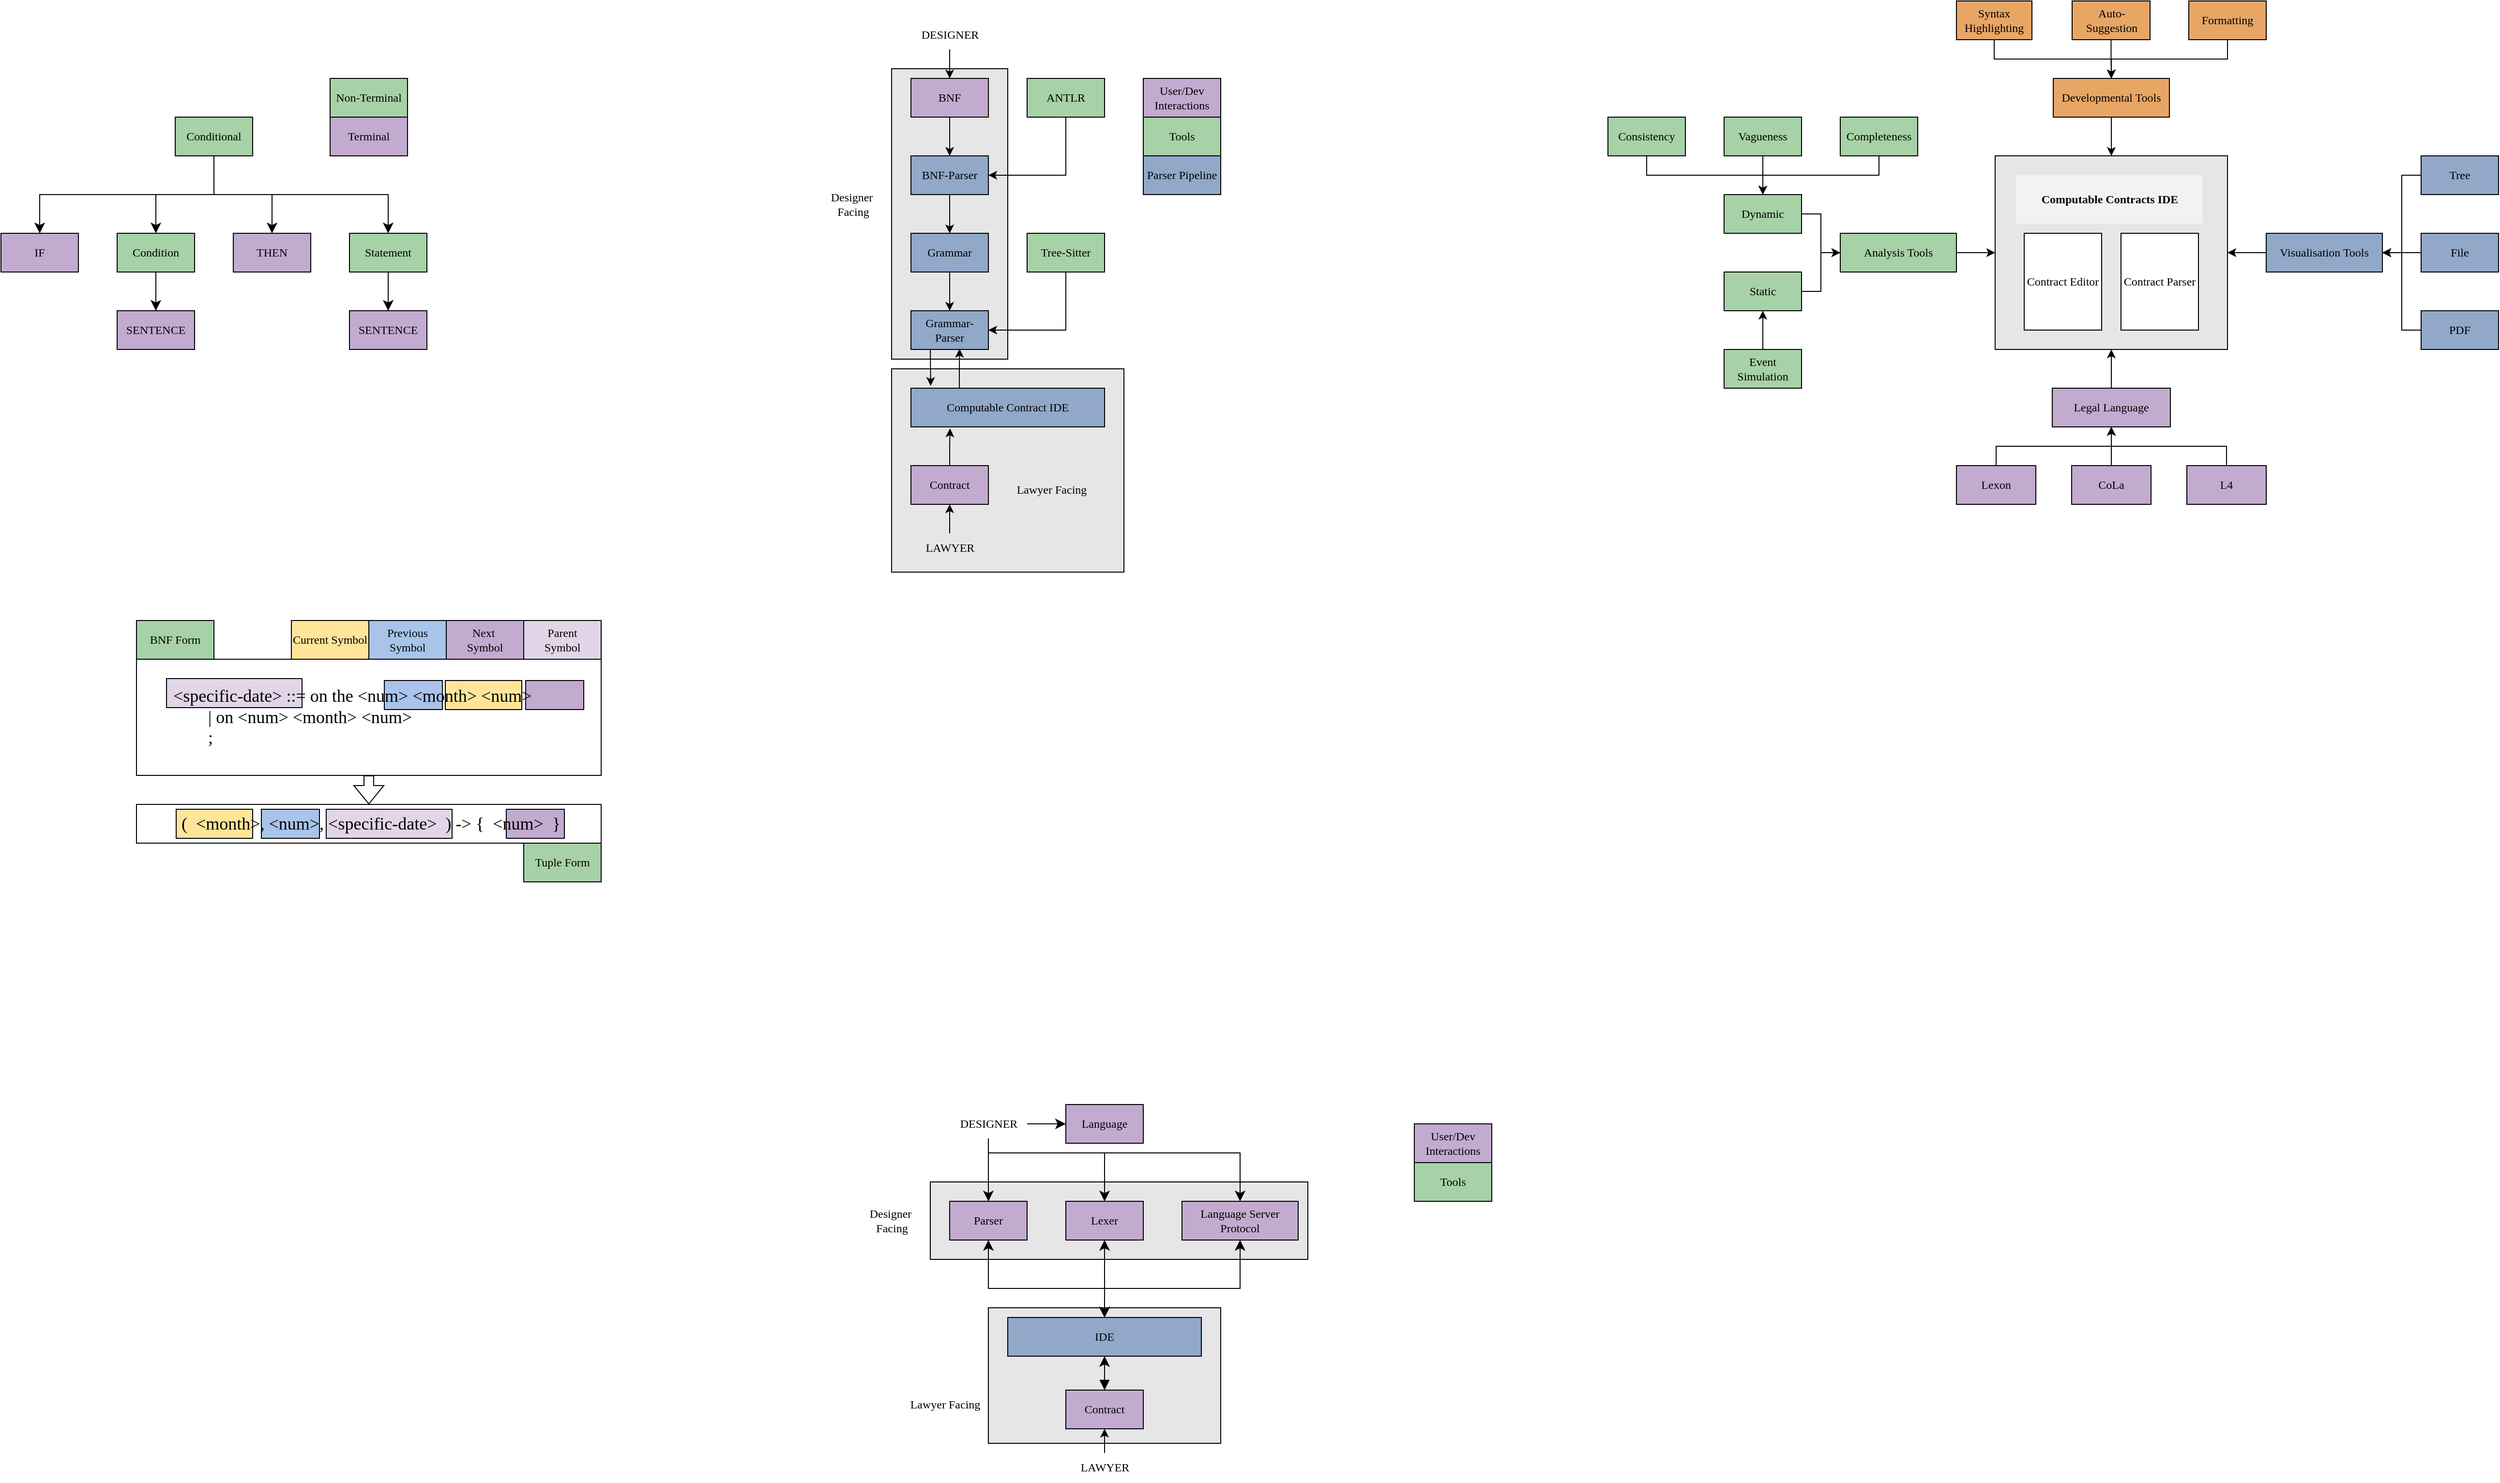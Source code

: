 <mxfile version="26.1.0">
  <diagram name="Page-1" id="Yk5gqsM_una3mSJjagre">
    <mxGraphModel dx="2819" dy="935" grid="1" gridSize="10" guides="1" tooltips="1" connect="1" arrows="1" fold="1" page="1" pageScale="1" pageWidth="850" pageHeight="1100" math="0" shadow="0">
      <root>
        <mxCell id="0" />
        <mxCell id="1" parent="0" />
        <mxCell id="NY-ZdKfG21k544bjwJPL-45" value="" style="rounded=0;whiteSpace=wrap;html=1;fillColor=#C3ABD0;" vertex="1" parent="1">
          <mxGeometry x="-238" y="742" width="60" height="30" as="geometry" />
        </mxCell>
        <mxCell id="NY-ZdKfG21k544bjwJPL-43" value="" style="rounded=0;whiteSpace=wrap;html=1;fillColor=#A9C4EB;" vertex="1" parent="1">
          <mxGeometry x="-384" y="742" width="60" height="30" as="geometry" />
        </mxCell>
        <mxCell id="NY-ZdKfG21k544bjwJPL-42" value="" style="rounded=0;whiteSpace=wrap;html=1;fillColor=#FFE599;" vertex="1" parent="1">
          <mxGeometry x="-321" y="742" width="79" height="30" as="geometry" />
        </mxCell>
        <mxCell id="toREJBgp3T2Z5otdVvuI-4" value="" style="rounded=0;whiteSpace=wrap;html=1;fillColor=#E6E6E6;" parent="1" vertex="1">
          <mxGeometry x="1280" y="200" width="240" height="200" as="geometry" />
        </mxCell>
        <mxCell id="Hwh45yyVBSEUl5WAiRsI-37" value="" style="rounded=0;whiteSpace=wrap;html=1;fillColor=#E6E6E6;" parent="1" vertex="1">
          <mxGeometry x="140" y="420" width="240" height="210" as="geometry" />
        </mxCell>
        <mxCell id="Hwh45yyVBSEUl5WAiRsI-35" value="" style="rounded=0;whiteSpace=wrap;html=1;fillColor=#E6E6E6;" parent="1" vertex="1">
          <mxGeometry x="140" y="110" width="120" height="300" as="geometry" />
        </mxCell>
        <mxCell id="Hwh45yyVBSEUl5WAiRsI-8" style="edgeStyle=orthogonalEdgeStyle;rounded=0;orthogonalLoop=1;jettySize=auto;html=1;entryX=0.5;entryY=0;entryDx=0;entryDy=0;" parent="1" source="Hwh45yyVBSEUl5WAiRsI-1" target="Hwh45yyVBSEUl5WAiRsI-7" edge="1">
          <mxGeometry relative="1" as="geometry" />
        </mxCell>
        <mxCell id="Hwh45yyVBSEUl5WAiRsI-1" value="&lt;font face=&quot;Avenir&quot;&gt;BNF&lt;/font&gt;" style="rounded=0;whiteSpace=wrap;html=1;fillColor=#C3ABD0;" parent="1" vertex="1">
          <mxGeometry x="160" y="120" width="80" height="40" as="geometry" />
        </mxCell>
        <mxCell id="Hwh45yyVBSEUl5WAiRsI-4" style="edgeStyle=orthogonalEdgeStyle;rounded=0;orthogonalLoop=1;jettySize=auto;html=1;entryX=0.5;entryY=0;entryDx=0;entryDy=0;" parent="1" source="Hwh45yyVBSEUl5WAiRsI-3" target="Hwh45yyVBSEUl5WAiRsI-1" edge="1">
          <mxGeometry relative="1" as="geometry" />
        </mxCell>
        <mxCell id="Hwh45yyVBSEUl5WAiRsI-3" value="&lt;font face=&quot;Avenir&quot;&gt;DESIGNER&lt;/font&gt;" style="text;html=1;align=center;verticalAlign=middle;resizable=0;points=[];autosize=1;strokeColor=none;fillColor=none;" parent="1" vertex="1">
          <mxGeometry x="160" y="60" width="80" height="30" as="geometry" />
        </mxCell>
        <mxCell id="Hwh45yyVBSEUl5WAiRsI-6" style="edgeStyle=orthogonalEdgeStyle;rounded=0;orthogonalLoop=1;jettySize=auto;html=1;entryX=1;entryY=0.5;entryDx=0;entryDy=0;exitX=0.5;exitY=1;exitDx=0;exitDy=0;" parent="1" source="Hwh45yyVBSEUl5WAiRsI-5" target="Hwh45yyVBSEUl5WAiRsI-7" edge="1">
          <mxGeometry relative="1" as="geometry">
            <mxPoint x="320" y="200" as="targetPoint" />
          </mxGeometry>
        </mxCell>
        <mxCell id="Hwh45yyVBSEUl5WAiRsI-5" value="&lt;font face=&quot;Avenir&quot;&gt;ANTLR&lt;/font&gt;" style="rounded=0;whiteSpace=wrap;html=1;fillColor=#A7D1A7;" parent="1" vertex="1">
          <mxGeometry x="280" y="120" width="80" height="40" as="geometry" />
        </mxCell>
        <mxCell id="Hwh45yyVBSEUl5WAiRsI-10" style="edgeStyle=orthogonalEdgeStyle;rounded=0;orthogonalLoop=1;jettySize=auto;html=1;" parent="1" source="Hwh45yyVBSEUl5WAiRsI-7" target="Hwh45yyVBSEUl5WAiRsI-9" edge="1">
          <mxGeometry relative="1" as="geometry" />
        </mxCell>
        <mxCell id="Hwh45yyVBSEUl5WAiRsI-7" value="&lt;font face=&quot;Avenir&quot;&gt;BNF-Parser&lt;/font&gt;" style="rounded=0;whiteSpace=wrap;html=1;fillColor=#91A8C9;" parent="1" vertex="1">
          <mxGeometry x="160" y="200" width="80" height="40" as="geometry" />
        </mxCell>
        <mxCell id="Hwh45yyVBSEUl5WAiRsI-11" style="edgeStyle=orthogonalEdgeStyle;rounded=0;orthogonalLoop=1;jettySize=auto;html=1;" parent="1" source="Hwh45yyVBSEUl5WAiRsI-9" target="Hwh45yyVBSEUl5WAiRsI-12" edge="1">
          <mxGeometry relative="1" as="geometry">
            <mxPoint x="200" y="360" as="targetPoint" />
          </mxGeometry>
        </mxCell>
        <mxCell id="Hwh45yyVBSEUl5WAiRsI-9" value="&lt;font face=&quot;Avenir&quot;&gt;Grammar&lt;/font&gt;" style="rounded=0;whiteSpace=wrap;html=1;fillColor=#91A8C9;" parent="1" vertex="1">
          <mxGeometry x="160" y="280" width="80" height="40" as="geometry" />
        </mxCell>
        <mxCell id="Hwh45yyVBSEUl5WAiRsI-12" value="&lt;font face=&quot;Avenir&quot;&gt;Grammar-Parser&lt;/font&gt;" style="rounded=0;whiteSpace=wrap;html=1;fillColor=#91A8C9;" parent="1" vertex="1">
          <mxGeometry x="160" y="360" width="80" height="40" as="geometry" />
        </mxCell>
        <mxCell id="Hwh45yyVBSEUl5WAiRsI-15" style="edgeStyle=orthogonalEdgeStyle;rounded=0;orthogonalLoop=1;jettySize=auto;html=1;entryX=1;entryY=0.5;entryDx=0;entryDy=0;exitX=0.5;exitY=1;exitDx=0;exitDy=0;" parent="1" source="Hwh45yyVBSEUl5WAiRsI-14" target="Hwh45yyVBSEUl5WAiRsI-12" edge="1">
          <mxGeometry relative="1" as="geometry" />
        </mxCell>
        <mxCell id="Hwh45yyVBSEUl5WAiRsI-14" value="&lt;font face=&quot;Avenir&quot;&gt;Tree-Sitter&lt;/font&gt;" style="rounded=0;whiteSpace=wrap;html=1;fillColor=#A7D1A7;" parent="1" vertex="1">
          <mxGeometry x="280" y="280" width="80" height="40" as="geometry" />
        </mxCell>
        <mxCell id="Hwh45yyVBSEUl5WAiRsI-18" value="&lt;font face=&quot;Avenir&quot;&gt;Computable Contract IDE&lt;/font&gt;" style="rounded=0;whiteSpace=wrap;html=1;fillColor=#91A8C9;" parent="1" vertex="1">
          <mxGeometry x="160" y="440" width="200" height="40" as="geometry" />
        </mxCell>
        <mxCell id="Hwh45yyVBSEUl5WAiRsI-23" style="edgeStyle=orthogonalEdgeStyle;rounded=0;orthogonalLoop=1;jettySize=auto;html=1;exitX=0.25;exitY=1;exitDx=0;exitDy=0;entryX=0.102;entryY=-0.06;entryDx=0;entryDy=0;entryPerimeter=0;" parent="1" source="Hwh45yyVBSEUl5WAiRsI-12" target="Hwh45yyVBSEUl5WAiRsI-18" edge="1">
          <mxGeometry relative="1" as="geometry" />
        </mxCell>
        <mxCell id="Hwh45yyVBSEUl5WAiRsI-26" style="edgeStyle=orthogonalEdgeStyle;rounded=0;orthogonalLoop=1;jettySize=auto;html=1;exitX=0.25;exitY=0;exitDx=0;exitDy=0;entryX=0.628;entryY=0.982;entryDx=0;entryDy=0;entryPerimeter=0;" parent="1" source="Hwh45yyVBSEUl5WAiRsI-18" target="Hwh45yyVBSEUl5WAiRsI-12" edge="1">
          <mxGeometry relative="1" as="geometry" />
        </mxCell>
        <mxCell id="Hwh45yyVBSEUl5WAiRsI-28" value="&lt;font face=&quot;Avenir&quot;&gt;Contract&lt;/font&gt;" style="rounded=0;whiteSpace=wrap;html=1;fillColor=#C3ABD0;" parent="1" vertex="1">
          <mxGeometry x="160" y="520" width="80" height="40" as="geometry" />
        </mxCell>
        <mxCell id="Hwh45yyVBSEUl5WAiRsI-31" style="edgeStyle=orthogonalEdgeStyle;rounded=0;orthogonalLoop=1;jettySize=auto;html=1;entryX=0.202;entryY=1.041;entryDx=0;entryDy=0;entryPerimeter=0;" parent="1" source="Hwh45yyVBSEUl5WAiRsI-28" target="Hwh45yyVBSEUl5WAiRsI-18" edge="1">
          <mxGeometry relative="1" as="geometry" />
        </mxCell>
        <mxCell id="Hwh45yyVBSEUl5WAiRsI-33" style="edgeStyle=orthogonalEdgeStyle;rounded=0;orthogonalLoop=1;jettySize=auto;html=1;entryX=0.5;entryY=1;entryDx=0;entryDy=0;" parent="1" source="Hwh45yyVBSEUl5WAiRsI-32" target="Hwh45yyVBSEUl5WAiRsI-28" edge="1">
          <mxGeometry relative="1" as="geometry" />
        </mxCell>
        <mxCell id="Hwh45yyVBSEUl5WAiRsI-32" value="&lt;font face=&quot;Avenir&quot;&gt;LAWYER&lt;/font&gt;" style="text;html=1;align=center;verticalAlign=middle;resizable=0;points=[];autosize=1;strokeColor=none;fillColor=none;" parent="1" vertex="1">
          <mxGeometry x="165" y="590" width="70" height="30" as="geometry" />
        </mxCell>
        <mxCell id="Hwh45yyVBSEUl5WAiRsI-38" value="&lt;font face=&quot;Avenir&quot;&gt;Designer&amp;nbsp;&lt;/font&gt;&lt;div&gt;&lt;font face=&quot;Avenir&quot;&gt;Facing&lt;/font&gt;&lt;/div&gt;" style="text;html=1;align=center;verticalAlign=middle;resizable=0;points=[];autosize=1;strokeColor=none;fillColor=none;" parent="1" vertex="1">
          <mxGeometry x="60" y="230" width="80" height="40" as="geometry" />
        </mxCell>
        <mxCell id="Hwh45yyVBSEUl5WAiRsI-39" value="&lt;font face=&quot;Avenir&quot;&gt;Lawyer Facing&lt;/font&gt;" style="text;html=1;align=center;verticalAlign=middle;resizable=0;points=[];autosize=1;strokeColor=none;fillColor=none;" parent="1" vertex="1">
          <mxGeometry x="255" y="530" width="100" height="30" as="geometry" />
        </mxCell>
        <mxCell id="Hwh45yyVBSEUl5WAiRsI-41" value="&lt;font face=&quot;Avenir&quot;&gt;User/Dev Interactions&lt;/font&gt;" style="rounded=0;whiteSpace=wrap;html=1;fillColor=#C3ABD0;" parent="1" vertex="1">
          <mxGeometry x="400" y="120" width="80" height="40" as="geometry" />
        </mxCell>
        <mxCell id="Hwh45yyVBSEUl5WAiRsI-42" value="&lt;font face=&quot;Avenir&quot;&gt;Tools&lt;/font&gt;" style="rounded=0;whiteSpace=wrap;html=1;fillColor=#A7D1A7;" parent="1" vertex="1">
          <mxGeometry x="400" y="160" width="80" height="40" as="geometry" />
        </mxCell>
        <mxCell id="Hwh45yyVBSEUl5WAiRsI-43" value="&lt;font face=&quot;Avenir&quot;&gt;Parser Pipeline&lt;/font&gt;" style="rounded=0;whiteSpace=wrap;html=1;fillColor=#91A8C9;" parent="1" vertex="1">
          <mxGeometry x="400" y="200" width="80" height="40" as="geometry" />
        </mxCell>
        <mxCell id="toREJBgp3T2Z5otdVvuI-7" style="edgeStyle=orthogonalEdgeStyle;rounded=0;orthogonalLoop=1;jettySize=auto;html=1;entryX=0.5;entryY=1;entryDx=0;entryDy=0;" parent="1" source="toREJBgp3T2Z5otdVvuI-1" target="toREJBgp3T2Z5otdVvuI-4" edge="1">
          <mxGeometry relative="1" as="geometry" />
        </mxCell>
        <mxCell id="toREJBgp3T2Z5otdVvuI-1" value="&lt;font face=&quot;Avenir&quot;&gt;Legal Language&lt;/font&gt;" style="rounded=0;whiteSpace=wrap;html=1;fillColor=#C3ABD0;" parent="1" vertex="1">
          <mxGeometry x="1339" y="440" width="122" height="40" as="geometry" />
        </mxCell>
        <mxCell id="toREJBgp3T2Z5otdVvuI-5" style="edgeStyle=orthogonalEdgeStyle;rounded=0;orthogonalLoop=1;jettySize=auto;html=1;entryX=0;entryY=0.5;entryDx=0;entryDy=0;" parent="1" source="toREJBgp3T2Z5otdVvuI-2" target="toREJBgp3T2Z5otdVvuI-4" edge="1">
          <mxGeometry relative="1" as="geometry" />
        </mxCell>
        <mxCell id="toREJBgp3T2Z5otdVvuI-2" value="&lt;font face=&quot;Avenir&quot;&gt;Analysis Tools&lt;/font&gt;" style="rounded=0;whiteSpace=wrap;html=1;fillColor=#A7D1A7;" parent="1" vertex="1">
          <mxGeometry x="1120" y="280" width="120" height="40" as="geometry" />
        </mxCell>
        <mxCell id="toREJBgp3T2Z5otdVvuI-6" style="edgeStyle=orthogonalEdgeStyle;rounded=0;orthogonalLoop=1;jettySize=auto;html=1;entryX=1;entryY=0.5;entryDx=0;entryDy=0;" parent="1" source="toREJBgp3T2Z5otdVvuI-3" target="toREJBgp3T2Z5otdVvuI-4" edge="1">
          <mxGeometry relative="1" as="geometry" />
        </mxCell>
        <mxCell id="toREJBgp3T2Z5otdVvuI-3" value="&lt;font face=&quot;Avenir&quot;&gt;Visualisation Tools&lt;/font&gt;" style="rounded=0;whiteSpace=wrap;html=1;fillColor=#91A8C9;" parent="1" vertex="1">
          <mxGeometry x="1560" y="280" width="120" height="40" as="geometry" />
        </mxCell>
        <mxCell id="toREJBgp3T2Z5otdVvuI-8" value="&lt;font face=&quot;Avenir&quot;&gt;Computable Contracts IDE&lt;/font&gt;" style="text;html=1;align=center;verticalAlign=middle;whiteSpace=wrap;rounded=0;fontStyle=1;fillColor=#F2F2F2;" parent="1" vertex="1">
          <mxGeometry x="1301.63" y="220" width="192.75" height="50" as="geometry" />
        </mxCell>
        <mxCell id="toREJBgp3T2Z5otdVvuI-9" value="&lt;font face=&quot;Avenir&quot;&gt;Contract Editor&lt;/font&gt;" style="rounded=0;whiteSpace=wrap;html=1;fontStyle=0" parent="1" vertex="1">
          <mxGeometry x="1310" y="280" width="80" height="100" as="geometry" />
        </mxCell>
        <mxCell id="toREJBgp3T2Z5otdVvuI-10" value="&lt;font face=&quot;Avenir&quot;&gt;Contract Parser&lt;/font&gt;" style="rounded=0;whiteSpace=wrap;html=1;fontStyle=0" parent="1" vertex="1">
          <mxGeometry x="1410" y="280" width="80" height="100" as="geometry" />
        </mxCell>
        <mxCell id="ZlwTb9oOvierl9NkocId-6" style="edgeStyle=orthogonalEdgeStyle;rounded=0;orthogonalLoop=1;jettySize=auto;html=1;entryX=1;entryY=0.5;entryDx=0;entryDy=0;" parent="1" source="ZlwTb9oOvierl9NkocId-1" target="toREJBgp3T2Z5otdVvuI-3" edge="1">
          <mxGeometry relative="1" as="geometry" />
        </mxCell>
        <mxCell id="ZlwTb9oOvierl9NkocId-1" value="&lt;font face=&quot;Avenir&quot;&gt;Tree&lt;/font&gt;" style="rounded=0;whiteSpace=wrap;html=1;fillColor=#91A8C9;" parent="1" vertex="1">
          <mxGeometry x="1720" y="200" width="80" height="40" as="geometry" />
        </mxCell>
        <mxCell id="ZlwTb9oOvierl9NkocId-5" style="edgeStyle=orthogonalEdgeStyle;rounded=0;orthogonalLoop=1;jettySize=auto;html=1;exitX=0;exitY=0.5;exitDx=0;exitDy=0;" parent="1" source="ZlwTb9oOvierl9NkocId-2" edge="1">
          <mxGeometry relative="1" as="geometry">
            <mxPoint x="1680" y="300.167" as="targetPoint" />
          </mxGeometry>
        </mxCell>
        <mxCell id="ZlwTb9oOvierl9NkocId-2" value="&lt;font face=&quot;Avenir&quot;&gt;File&lt;/font&gt;" style="rounded=0;whiteSpace=wrap;html=1;fillColor=#91A8C9;" parent="1" vertex="1">
          <mxGeometry x="1720" y="280" width="80" height="40" as="geometry" />
        </mxCell>
        <mxCell id="ZlwTb9oOvierl9NkocId-4" style="edgeStyle=orthogonalEdgeStyle;rounded=0;orthogonalLoop=1;jettySize=auto;html=1;exitX=0;exitY=0.5;exitDx=0;exitDy=0;entryX=1;entryY=0.5;entryDx=0;entryDy=0;" parent="1" source="ZlwTb9oOvierl9NkocId-3" target="toREJBgp3T2Z5otdVvuI-3" edge="1">
          <mxGeometry relative="1" as="geometry" />
        </mxCell>
        <mxCell id="ZlwTb9oOvierl9NkocId-3" value="&lt;font face=&quot;Avenir&quot;&gt;PDF&lt;/font&gt;" style="rounded=0;whiteSpace=wrap;html=1;fillColor=#91A8C9;" parent="1" vertex="1">
          <mxGeometry x="1720" y="360" width="80" height="40" as="geometry" />
        </mxCell>
        <mxCell id="ZlwTb9oOvierl9NkocId-8" style="edgeStyle=orthogonalEdgeStyle;rounded=0;orthogonalLoop=1;jettySize=auto;html=1;entryX=0;entryY=0.5;entryDx=0;entryDy=0;" parent="1" source="ZlwTb9oOvierl9NkocId-7" target="toREJBgp3T2Z5otdVvuI-2" edge="1">
          <mxGeometry relative="1" as="geometry" />
        </mxCell>
        <mxCell id="ZlwTb9oOvierl9NkocId-7" value="&lt;font face=&quot;Avenir&quot;&gt;Dynamic&lt;/font&gt;" style="rounded=0;whiteSpace=wrap;html=1;fillColor=#A7D1A7;" parent="1" vertex="1">
          <mxGeometry x="1000" y="240" width="80" height="40" as="geometry" />
        </mxCell>
        <mxCell id="ZlwTb9oOvierl9NkocId-11" style="edgeStyle=orthogonalEdgeStyle;rounded=0;orthogonalLoop=1;jettySize=auto;html=1;entryX=0;entryY=0.5;entryDx=0;entryDy=0;" parent="1" source="ZlwTb9oOvierl9NkocId-9" target="toREJBgp3T2Z5otdVvuI-2" edge="1">
          <mxGeometry relative="1" as="geometry" />
        </mxCell>
        <mxCell id="ZlwTb9oOvierl9NkocId-9" value="&lt;font face=&quot;Avenir&quot;&gt;Static&lt;/font&gt;" style="rounded=0;whiteSpace=wrap;html=1;fillColor=#A7D1A7;" parent="1" vertex="1">
          <mxGeometry x="1000" y="320" width="80" height="40" as="geometry" />
        </mxCell>
        <mxCell id="ZlwTb9oOvierl9NkocId-15" style="edgeStyle=orthogonalEdgeStyle;rounded=0;orthogonalLoop=1;jettySize=auto;html=1;entryX=0.5;entryY=0;entryDx=0;entryDy=0;exitX=0.5;exitY=1;exitDx=0;exitDy=0;" parent="1" source="ZlwTb9oOvierl9NkocId-12" target="ZlwTb9oOvierl9NkocId-7" edge="1">
          <mxGeometry relative="1" as="geometry" />
        </mxCell>
        <mxCell id="ZlwTb9oOvierl9NkocId-12" value="&lt;font face=&quot;Avenir&quot;&gt;Consistency&lt;/font&gt;" style="rounded=0;whiteSpace=wrap;html=1;fillColor=#A7D1A7;" parent="1" vertex="1">
          <mxGeometry x="880" y="160" width="80" height="40" as="geometry" />
        </mxCell>
        <mxCell id="ZlwTb9oOvierl9NkocId-16" style="edgeStyle=orthogonalEdgeStyle;rounded=0;orthogonalLoop=1;jettySize=auto;html=1;" parent="1" source="ZlwTb9oOvierl9NkocId-13" edge="1">
          <mxGeometry relative="1" as="geometry">
            <mxPoint x="1040" y="240" as="targetPoint" />
          </mxGeometry>
        </mxCell>
        <mxCell id="ZlwTb9oOvierl9NkocId-13" value="&lt;font face=&quot;Avenir&quot;&gt;Vagueness&lt;/font&gt;" style="rounded=0;whiteSpace=wrap;html=1;fillColor=#A7D1A7;" parent="1" vertex="1">
          <mxGeometry x="1000" y="160" width="80" height="40" as="geometry" />
        </mxCell>
        <mxCell id="ZlwTb9oOvierl9NkocId-17" style="edgeStyle=orthogonalEdgeStyle;rounded=0;orthogonalLoop=1;jettySize=auto;html=1;entryX=0.5;entryY=0;entryDx=0;entryDy=0;exitX=0.5;exitY=1;exitDx=0;exitDy=0;" parent="1" source="ZlwTb9oOvierl9NkocId-14" target="ZlwTb9oOvierl9NkocId-7" edge="1">
          <mxGeometry relative="1" as="geometry" />
        </mxCell>
        <mxCell id="ZlwTb9oOvierl9NkocId-14" value="&lt;font face=&quot;Avenir&quot;&gt;Completeness&lt;/font&gt;" style="rounded=0;whiteSpace=wrap;html=1;fillColor=#A7D1A7;" parent="1" vertex="1">
          <mxGeometry x="1120" y="160" width="80" height="40" as="geometry" />
        </mxCell>
        <mxCell id="ZlwTb9oOvierl9NkocId-19" style="edgeStyle=orthogonalEdgeStyle;rounded=0;orthogonalLoop=1;jettySize=auto;html=1;entryX=0.5;entryY=1;entryDx=0;entryDy=0;" parent="1" source="ZlwTb9oOvierl9NkocId-18" target="ZlwTb9oOvierl9NkocId-9" edge="1">
          <mxGeometry relative="1" as="geometry" />
        </mxCell>
        <mxCell id="ZlwTb9oOvierl9NkocId-18" value="&lt;font face=&quot;Avenir&quot;&gt;Event Simulation&lt;/font&gt;" style="rounded=0;whiteSpace=wrap;html=1;fillColor=#A7D1A7;" parent="1" vertex="1">
          <mxGeometry x="1000" y="400" width="80" height="40" as="geometry" />
        </mxCell>
        <mxCell id="ZlwTb9oOvierl9NkocId-30" style="edgeStyle=orthogonalEdgeStyle;rounded=0;orthogonalLoop=1;jettySize=auto;html=1;exitX=0.5;exitY=0;exitDx=0;exitDy=0;entryX=0.5;entryY=1;entryDx=0;entryDy=0;" parent="1" source="ZlwTb9oOvierl9NkocId-20" target="toREJBgp3T2Z5otdVvuI-1" edge="1">
          <mxGeometry relative="1" as="geometry" />
        </mxCell>
        <mxCell id="ZlwTb9oOvierl9NkocId-20" value="&lt;font face=&quot;Avenir&quot;&gt;Lexon&lt;/font&gt;" style="rounded=0;whiteSpace=wrap;html=1;fillColor=#C3ABD0;" parent="1" vertex="1">
          <mxGeometry x="1240" y="520" width="82" height="40" as="geometry" />
        </mxCell>
        <mxCell id="ZlwTb9oOvierl9NkocId-28" style="edgeStyle=orthogonalEdgeStyle;rounded=0;orthogonalLoop=1;jettySize=auto;html=1;" parent="1" source="ZlwTb9oOvierl9NkocId-21" edge="1">
          <mxGeometry relative="1" as="geometry">
            <mxPoint x="1400.0" y="480" as="targetPoint" />
          </mxGeometry>
        </mxCell>
        <mxCell id="ZlwTb9oOvierl9NkocId-21" value="&lt;font face=&quot;Avenir&quot;&gt;CoLa&lt;/font&gt;" style="rounded=0;whiteSpace=wrap;html=1;fillColor=#C3ABD0;" parent="1" vertex="1">
          <mxGeometry x="1359" y="520" width="82" height="40" as="geometry" />
        </mxCell>
        <mxCell id="ZlwTb9oOvierl9NkocId-27" style="edgeStyle=orthogonalEdgeStyle;rounded=0;orthogonalLoop=1;jettySize=auto;html=1;entryX=0.5;entryY=1;entryDx=0;entryDy=0;exitX=0.5;exitY=0;exitDx=0;exitDy=0;" parent="1" source="ZlwTb9oOvierl9NkocId-22" target="toREJBgp3T2Z5otdVvuI-1" edge="1">
          <mxGeometry relative="1" as="geometry" />
        </mxCell>
        <mxCell id="ZlwTb9oOvierl9NkocId-22" value="&lt;font face=&quot;Avenir&quot;&gt;L4&lt;/font&gt;" style="rounded=0;whiteSpace=wrap;html=1;fillColor=#C3ABD0;" parent="1" vertex="1">
          <mxGeometry x="1478" y="520" width="82" height="40" as="geometry" />
        </mxCell>
        <mxCell id="ZlwTb9oOvierl9NkocId-32" style="edgeStyle=orthogonalEdgeStyle;rounded=0;orthogonalLoop=1;jettySize=auto;html=1;entryX=0.5;entryY=0;entryDx=0;entryDy=0;" parent="1" source="ZlwTb9oOvierl9NkocId-31" target="toREJBgp3T2Z5otdVvuI-4" edge="1">
          <mxGeometry relative="1" as="geometry" />
        </mxCell>
        <mxCell id="ZlwTb9oOvierl9NkocId-31" value="&lt;font face=&quot;Avenir&quot;&gt;Developmental Tools&lt;/font&gt;" style="rounded=0;whiteSpace=wrap;html=1;fillColor=#E8A665;" parent="1" vertex="1">
          <mxGeometry x="1340" y="120" width="120" height="40" as="geometry" />
        </mxCell>
        <mxCell id="ZlwTb9oOvierl9NkocId-38" style="edgeStyle=orthogonalEdgeStyle;rounded=0;orthogonalLoop=1;jettySize=auto;html=1;entryX=0.5;entryY=0;entryDx=0;entryDy=0;exitX=0.5;exitY=1;exitDx=0;exitDy=0;" parent="1" source="ZlwTb9oOvierl9NkocId-33" target="ZlwTb9oOvierl9NkocId-31" edge="1">
          <mxGeometry relative="1" as="geometry" />
        </mxCell>
        <mxCell id="ZlwTb9oOvierl9NkocId-33" value="&lt;font face=&quot;Avenir&quot;&gt;Syntax Highlighting&lt;/font&gt;" style="rounded=0;whiteSpace=wrap;html=1;fillColor=#E8A665;" parent="1" vertex="1">
          <mxGeometry x="1240" y="40" width="78" height="40" as="geometry" />
        </mxCell>
        <mxCell id="ZlwTb9oOvierl9NkocId-37" style="edgeStyle=orthogonalEdgeStyle;rounded=0;orthogonalLoop=1;jettySize=auto;html=1;entryX=0.5;entryY=0;entryDx=0;entryDy=0;" parent="1" source="ZlwTb9oOvierl9NkocId-34" target="ZlwTb9oOvierl9NkocId-31" edge="1">
          <mxGeometry relative="1" as="geometry" />
        </mxCell>
        <mxCell id="ZlwTb9oOvierl9NkocId-34" value="&lt;font face=&quot;Avenir&quot;&gt;Auto-Suggestion&lt;/font&gt;" style="rounded=0;whiteSpace=wrap;html=1;fillColor=#E8A665;" parent="1" vertex="1">
          <mxGeometry x="1359.5" y="40" width="80.5" height="40" as="geometry" />
        </mxCell>
        <mxCell id="ZlwTb9oOvierl9NkocId-39" style="edgeStyle=orthogonalEdgeStyle;rounded=0;orthogonalLoop=1;jettySize=auto;html=1;entryX=0.5;entryY=0;entryDx=0;entryDy=0;exitX=0.5;exitY=1;exitDx=0;exitDy=0;" parent="1" source="ZlwTb9oOvierl9NkocId-35" target="ZlwTb9oOvierl9NkocId-31" edge="1">
          <mxGeometry relative="1" as="geometry" />
        </mxCell>
        <mxCell id="ZlwTb9oOvierl9NkocId-35" value="&lt;font face=&quot;Avenir&quot;&gt;Formatting&lt;/font&gt;" style="rounded=0;whiteSpace=wrap;html=1;fillColor=#E8A665;" parent="1" vertex="1">
          <mxGeometry x="1480" y="40" width="80" height="40" as="geometry" />
        </mxCell>
        <mxCell id="mIFlO-JkNO0YrqFu7DN3-11" style="edgeStyle=orthogonalEdgeStyle;rounded=0;orthogonalLoop=1;jettySize=auto;html=1;exitX=0.5;exitY=1;exitDx=0;exitDy=0;fontSize=12;startSize=8;endSize=8;entryX=0.5;entryY=0;entryDx=0;entryDy=0;" parent="1" source="mIFlO-JkNO0YrqFu7DN3-1" target="mIFlO-JkNO0YrqFu7DN3-8" edge="1">
          <mxGeometry relative="1" as="geometry">
            <mxPoint x="-559.727" y="240" as="targetPoint" />
          </mxGeometry>
        </mxCell>
        <mxCell id="mIFlO-JkNO0YrqFu7DN3-13" style="edgeStyle=orthogonalEdgeStyle;rounded=0;orthogonalLoop=1;jettySize=auto;html=1;entryX=0.5;entryY=0;entryDx=0;entryDy=0;fontSize=12;startSize=8;endSize=8;" parent="1" source="mIFlO-JkNO0YrqFu7DN3-1" target="mIFlO-JkNO0YrqFu7DN3-2" edge="1">
          <mxGeometry relative="1" as="geometry">
            <Array as="points">
              <mxPoint x="-560" y="240" />
              <mxPoint x="-740" y="240" />
            </Array>
          </mxGeometry>
        </mxCell>
        <mxCell id="mIFlO-JkNO0YrqFu7DN3-1" value="&lt;font face=&quot;Avenir&quot;&gt;Conditional&lt;/font&gt;" style="rounded=0;whiteSpace=wrap;html=1;fillColor=#A7D1A7;" parent="1" vertex="1">
          <mxGeometry x="-600" y="160" width="80" height="40" as="geometry" />
        </mxCell>
        <mxCell id="mIFlO-JkNO0YrqFu7DN3-2" value="&lt;font face=&quot;Avenir&quot;&gt;IF&lt;/font&gt;" style="rounded=0;whiteSpace=wrap;html=1;fillColor=light-dark(#c3abd0, #294e29);" parent="1" vertex="1">
          <mxGeometry x="-780" y="280" width="80" height="40" as="geometry" />
        </mxCell>
        <mxCell id="mIFlO-JkNO0YrqFu7DN3-18" style="edgeStyle=none;curved=1;rounded=0;orthogonalLoop=1;jettySize=auto;html=1;exitX=0.5;exitY=1;exitDx=0;exitDy=0;entryX=0.5;entryY=0;entryDx=0;entryDy=0;fontSize=12;startSize=8;endSize=8;" parent="1" source="mIFlO-JkNO0YrqFu7DN3-3" target="mIFlO-JkNO0YrqFu7DN3-16" edge="1">
          <mxGeometry relative="1" as="geometry" />
        </mxCell>
        <mxCell id="mIFlO-JkNO0YrqFu7DN3-3" value="&lt;font face=&quot;Avenir&quot;&gt;Condition&lt;/font&gt;" style="rounded=0;whiteSpace=wrap;html=1;fillColor=#A7D1A7;" parent="1" vertex="1">
          <mxGeometry x="-660" y="280" width="80" height="40" as="geometry" />
        </mxCell>
        <mxCell id="mIFlO-JkNO0YrqFu7DN3-19" style="edgeStyle=none;curved=1;rounded=0;orthogonalLoop=1;jettySize=auto;html=1;entryX=0.5;entryY=0;entryDx=0;entryDy=0;fontSize=12;startSize=8;endSize=8;" parent="1" source="mIFlO-JkNO0YrqFu7DN3-4" target="mIFlO-JkNO0YrqFu7DN3-17" edge="1">
          <mxGeometry relative="1" as="geometry" />
        </mxCell>
        <mxCell id="mIFlO-JkNO0YrqFu7DN3-4" value="&lt;font face=&quot;Avenir&quot;&gt;Statement&lt;/font&gt;" style="rounded=0;whiteSpace=wrap;html=1;fillColor=#A7D1A7;" parent="1" vertex="1">
          <mxGeometry x="-420" y="280" width="80" height="40" as="geometry" />
        </mxCell>
        <mxCell id="mIFlO-JkNO0YrqFu7DN3-5" value="&lt;font face=&quot;Avenir&quot;&gt;Non-Terminal&lt;/font&gt;" style="rounded=0;whiteSpace=wrap;html=1;fillColor=#A7D1A7;" parent="1" vertex="1">
          <mxGeometry x="-440" y="120" width="80" height="40" as="geometry" />
        </mxCell>
        <mxCell id="mIFlO-JkNO0YrqFu7DN3-7" value="&lt;font face=&quot;Avenir&quot;&gt;Terminal&lt;/font&gt;" style="rounded=0;whiteSpace=wrap;html=1;fillColor=#C3ABD0;" parent="1" vertex="1">
          <mxGeometry x="-440" y="160" width="80" height="40" as="geometry" />
        </mxCell>
        <mxCell id="mIFlO-JkNO0YrqFu7DN3-8" value="&lt;font face=&quot;Avenir&quot;&gt;THEN&lt;/font&gt;" style="rounded=0;whiteSpace=wrap;html=1;fillColor=light-dark(#c3abd0, #294e29);" parent="1" vertex="1">
          <mxGeometry x="-540" y="280" width="80" height="40" as="geometry" />
        </mxCell>
        <mxCell id="mIFlO-JkNO0YrqFu7DN3-14" style="edgeStyle=orthogonalEdgeStyle;rounded=0;orthogonalLoop=1;jettySize=auto;html=1;entryX=0.5;entryY=0;entryDx=0;entryDy=0;fontSize=12;startSize=8;endSize=8;exitX=0.5;exitY=1;exitDx=0;exitDy=0;" parent="1" source="mIFlO-JkNO0YrqFu7DN3-1" target="mIFlO-JkNO0YrqFu7DN3-3" edge="1">
          <mxGeometry relative="1" as="geometry">
            <mxPoint x="-550" y="210" as="sourcePoint" />
            <mxPoint x="-730" y="290" as="targetPoint" />
            <Array as="points">
              <mxPoint x="-560" y="240" />
              <mxPoint x="-620" y="240" />
            </Array>
          </mxGeometry>
        </mxCell>
        <mxCell id="mIFlO-JkNO0YrqFu7DN3-15" style="edgeStyle=orthogonalEdgeStyle;rounded=0;orthogonalLoop=1;jettySize=auto;html=1;entryX=0.5;entryY=0;entryDx=0;entryDy=0;fontSize=12;startSize=8;endSize=8;exitX=0.5;exitY=1;exitDx=0;exitDy=0;" parent="1" source="mIFlO-JkNO0YrqFu7DN3-1" target="mIFlO-JkNO0YrqFu7DN3-4" edge="1">
          <mxGeometry relative="1" as="geometry">
            <mxPoint x="-550" y="210" as="sourcePoint" />
            <mxPoint x="-610" y="290" as="targetPoint" />
            <Array as="points">
              <mxPoint x="-560" y="240" />
              <mxPoint x="-380" y="240" />
            </Array>
          </mxGeometry>
        </mxCell>
        <mxCell id="mIFlO-JkNO0YrqFu7DN3-16" value="&lt;font face=&quot;Avenir&quot;&gt;SENTENCE&lt;/font&gt;" style="rounded=0;whiteSpace=wrap;html=1;fillColor=light-dark(#c3abd0, #294e29);" parent="1" vertex="1">
          <mxGeometry x="-660" y="360" width="80" height="40" as="geometry" />
        </mxCell>
        <mxCell id="mIFlO-JkNO0YrqFu7DN3-17" value="&lt;font face=&quot;Avenir&quot;&gt;SENTENCE&lt;/font&gt;" style="rounded=0;whiteSpace=wrap;html=1;fillColor=light-dark(#c3abd0, #294e29);" parent="1" vertex="1">
          <mxGeometry x="-420" y="360" width="80" height="40" as="geometry" />
        </mxCell>
        <mxCell id="5_p8MwsJ-TnmLGE_cLR3-1" value="" style="rounded=0;whiteSpace=wrap;html=1;fillColor=#E6E6E6;" parent="1" vertex="1">
          <mxGeometry x="240" y="1390" width="240" height="140" as="geometry" />
        </mxCell>
        <mxCell id="5_p8MwsJ-TnmLGE_cLR3-2" value="" style="rounded=0;whiteSpace=wrap;html=1;fillColor=#E6E6E6;" parent="1" vertex="1">
          <mxGeometry x="180" y="1260" width="390" height="80" as="geometry" />
        </mxCell>
        <mxCell id="5_p8MwsJ-TnmLGE_cLR3-4" value="&lt;font face=&quot;Avenir&quot;&gt;Language&lt;/font&gt;" style="rounded=0;whiteSpace=wrap;html=1;fillColor=#C3ABD0;" parent="1" vertex="1">
          <mxGeometry x="320" y="1180" width="80" height="40" as="geometry" />
        </mxCell>
        <mxCell id="5_p8MwsJ-TnmLGE_cLR3-32" style="edgeStyle=orthogonalEdgeStyle;rounded=0;orthogonalLoop=1;jettySize=auto;html=1;entryX=0;entryY=0.5;entryDx=0;entryDy=0;fontSize=12;startSize=8;endSize=8;" parent="1" source="5_p8MwsJ-TnmLGE_cLR3-6" target="5_p8MwsJ-TnmLGE_cLR3-4" edge="1">
          <mxGeometry relative="1" as="geometry" />
        </mxCell>
        <mxCell id="5_p8MwsJ-TnmLGE_cLR3-33" style="edgeStyle=none;curved=1;rounded=0;orthogonalLoop=1;jettySize=auto;html=1;entryX=0.5;entryY=0;entryDx=0;entryDy=0;fontSize=12;startSize=8;endSize=8;" parent="1" source="5_p8MwsJ-TnmLGE_cLR3-6" target="5_p8MwsJ-TnmLGE_cLR3-10" edge="1">
          <mxGeometry relative="1" as="geometry" />
        </mxCell>
        <mxCell id="5_p8MwsJ-TnmLGE_cLR3-34" style="edgeStyle=orthogonalEdgeStyle;rounded=0;orthogonalLoop=1;jettySize=auto;html=1;entryX=0.5;entryY=0;entryDx=0;entryDy=0;fontSize=12;startSize=8;endSize=8;strokeColor=default;" parent="1" source="5_p8MwsJ-TnmLGE_cLR3-6" target="5_p8MwsJ-TnmLGE_cLR3-12" edge="1">
          <mxGeometry relative="1" as="geometry">
            <Array as="points">
              <mxPoint x="240" y="1230" />
              <mxPoint x="360" y="1230" />
            </Array>
          </mxGeometry>
        </mxCell>
        <mxCell id="5_p8MwsJ-TnmLGE_cLR3-35" style="edgeStyle=orthogonalEdgeStyle;rounded=0;orthogonalLoop=1;jettySize=auto;html=1;entryX=0.5;entryY=0;entryDx=0;entryDy=0;fontSize=12;startSize=8;endSize=8;" parent="1" source="5_p8MwsJ-TnmLGE_cLR3-6" target="5_p8MwsJ-TnmLGE_cLR3-31" edge="1">
          <mxGeometry relative="1" as="geometry">
            <Array as="points">
              <mxPoint x="240" y="1230" />
              <mxPoint x="500" y="1230" />
            </Array>
          </mxGeometry>
        </mxCell>
        <mxCell id="5_p8MwsJ-TnmLGE_cLR3-6" value="&lt;font face=&quot;Avenir&quot;&gt;DESIGNER&lt;/font&gt;" style="text;html=1;align=center;verticalAlign=middle;resizable=0;points=[];autosize=1;strokeColor=none;fillColor=none;" parent="1" vertex="1">
          <mxGeometry x="200" y="1185" width="80" height="30" as="geometry" />
        </mxCell>
        <mxCell id="5_p8MwsJ-TnmLGE_cLR3-36" style="edgeStyle=orthogonalEdgeStyle;rounded=0;orthogonalLoop=1;jettySize=auto;html=1;entryX=0.5;entryY=0;entryDx=0;entryDy=0;fontSize=12;startSize=8;endSize=8;startArrow=classic;startFill=1;" parent="1" source="5_p8MwsJ-TnmLGE_cLR3-10" target="5_p8MwsJ-TnmLGE_cLR3-16" edge="1">
          <mxGeometry relative="1" as="geometry">
            <Array as="points">
              <mxPoint x="240" y="1370" />
              <mxPoint x="360" y="1370" />
            </Array>
          </mxGeometry>
        </mxCell>
        <mxCell id="5_p8MwsJ-TnmLGE_cLR3-10" value="&lt;font face=&quot;Avenir&quot;&gt;Parser&lt;/font&gt;" style="rounded=0;whiteSpace=wrap;html=1;fillColor=light-dark(#c3abd0, #4e617e);" parent="1" vertex="1">
          <mxGeometry x="200" y="1280" width="80" height="40" as="geometry" />
        </mxCell>
        <mxCell id="5_p8MwsJ-TnmLGE_cLR3-37" style="edgeStyle=orthogonalEdgeStyle;rounded=0;orthogonalLoop=1;jettySize=auto;html=1;exitX=0.5;exitY=1;exitDx=0;exitDy=0;fontSize=12;startSize=8;endSize=8;startArrow=classic;startFill=1;" parent="1" source="5_p8MwsJ-TnmLGE_cLR3-12" target="5_p8MwsJ-TnmLGE_cLR3-16" edge="1">
          <mxGeometry relative="1" as="geometry" />
        </mxCell>
        <mxCell id="5_p8MwsJ-TnmLGE_cLR3-12" value="&lt;font face=&quot;Avenir&quot;&gt;Lexer&lt;/font&gt;" style="rounded=0;whiteSpace=wrap;html=1;fillColor=light-dark(#c3abd0, #4e617e);" parent="1" vertex="1">
          <mxGeometry x="320" y="1280" width="80" height="40" as="geometry" />
        </mxCell>
        <mxCell id="5_p8MwsJ-TnmLGE_cLR3-16" value="&lt;font face=&quot;Avenir&quot;&gt;IDE&lt;/font&gt;" style="rounded=0;whiteSpace=wrap;html=1;fillColor=#91A8C9;" parent="1" vertex="1">
          <mxGeometry x="260" y="1400" width="200" height="40" as="geometry" />
        </mxCell>
        <mxCell id="5_p8MwsJ-TnmLGE_cLR3-40" style="edgeStyle=none;curved=1;rounded=0;orthogonalLoop=1;jettySize=auto;html=1;entryX=0.5;entryY=1;entryDx=0;entryDy=0;fontSize=12;startSize=8;endSize=8;startArrow=block;startFill=1;" parent="1" source="5_p8MwsJ-TnmLGE_cLR3-19" target="5_p8MwsJ-TnmLGE_cLR3-16" edge="1">
          <mxGeometry relative="1" as="geometry" />
        </mxCell>
        <mxCell id="5_p8MwsJ-TnmLGE_cLR3-19" value="&lt;font face=&quot;Avenir&quot;&gt;Contract&lt;/font&gt;" style="rounded=0;whiteSpace=wrap;html=1;fillColor=#C3ABD0;" parent="1" vertex="1">
          <mxGeometry x="320" y="1475" width="80" height="40" as="geometry" />
        </mxCell>
        <mxCell id="5_p8MwsJ-TnmLGE_cLR3-21" style="edgeStyle=orthogonalEdgeStyle;rounded=0;orthogonalLoop=1;jettySize=auto;html=1;entryX=0.5;entryY=1;entryDx=0;entryDy=0;" parent="1" source="5_p8MwsJ-TnmLGE_cLR3-22" target="5_p8MwsJ-TnmLGE_cLR3-19" edge="1">
          <mxGeometry relative="1" as="geometry" />
        </mxCell>
        <mxCell id="5_p8MwsJ-TnmLGE_cLR3-22" value="&lt;font face=&quot;Avenir&quot;&gt;LAWYER&lt;/font&gt;" style="text;html=1;align=center;verticalAlign=middle;resizable=0;points=[];autosize=1;strokeColor=none;fillColor=none;" parent="1" vertex="1">
          <mxGeometry x="325" y="1540" width="70" height="30" as="geometry" />
        </mxCell>
        <mxCell id="5_p8MwsJ-TnmLGE_cLR3-23" value="&lt;font face=&quot;Avenir&quot;&gt;Designer&amp;nbsp;&lt;/font&gt;&lt;div&gt;&lt;font face=&quot;Avenir&quot;&gt;Facing&lt;/font&gt;&lt;/div&gt;" style="text;html=1;align=center;verticalAlign=middle;resizable=0;points=[];autosize=1;strokeColor=none;fillColor=none;" parent="1" vertex="1">
          <mxGeometry x="100" y="1280" width="80" height="40" as="geometry" />
        </mxCell>
        <mxCell id="5_p8MwsJ-TnmLGE_cLR3-24" value="&lt;font face=&quot;Avenir&quot;&gt;Lawyer Facing&lt;/font&gt;" style="text;html=1;align=center;verticalAlign=middle;resizable=0;points=[];autosize=1;strokeColor=none;fillColor=none;" parent="1" vertex="1">
          <mxGeometry x="145" y="1475" width="100" height="30" as="geometry" />
        </mxCell>
        <mxCell id="5_p8MwsJ-TnmLGE_cLR3-25" value="&lt;font face=&quot;Avenir&quot;&gt;User/Dev Interactions&lt;/font&gt;" style="rounded=0;whiteSpace=wrap;html=1;fillColor=#C3ABD0;" parent="1" vertex="1">
          <mxGeometry x="680" y="1200" width="80" height="40" as="geometry" />
        </mxCell>
        <mxCell id="5_p8MwsJ-TnmLGE_cLR3-26" value="&lt;font face=&quot;Avenir&quot;&gt;Tools&lt;/font&gt;" style="rounded=0;whiteSpace=wrap;html=1;fillColor=#A7D1A7;" parent="1" vertex="1">
          <mxGeometry x="680" y="1240" width="80" height="40" as="geometry" />
        </mxCell>
        <mxCell id="5_p8MwsJ-TnmLGE_cLR3-38" style="edgeStyle=orthogonalEdgeStyle;rounded=0;orthogonalLoop=1;jettySize=auto;html=1;entryX=0.5;entryY=0;entryDx=0;entryDy=0;fontSize=12;startSize=8;endSize=8;startArrow=classic;startFill=1;" parent="1" source="5_p8MwsJ-TnmLGE_cLR3-31" target="5_p8MwsJ-TnmLGE_cLR3-16" edge="1">
          <mxGeometry relative="1" as="geometry">
            <Array as="points">
              <mxPoint x="500" y="1370" />
              <mxPoint x="360" y="1370" />
            </Array>
          </mxGeometry>
        </mxCell>
        <mxCell id="5_p8MwsJ-TnmLGE_cLR3-31" value="&lt;font face=&quot;Avenir&quot;&gt;Language Server Protocol&lt;/font&gt;" style="rounded=0;whiteSpace=wrap;html=1;fillColor=light-dark(#c3abd0, #4e617e);" parent="1" vertex="1">
          <mxGeometry x="440" y="1280" width="120" height="40" as="geometry" />
        </mxCell>
        <mxCell id="NY-ZdKfG21k544bjwJPL-24" value="&lt;font face=&quot;Avenir&quot;&gt;BNF Form&lt;/font&gt;" style="rounded=0;whiteSpace=wrap;html=1;fillColor=#A7D1A7;" vertex="1" parent="1">
          <mxGeometry x="-640" y="680" width="80" height="40" as="geometry" />
        </mxCell>
        <mxCell id="NY-ZdKfG21k544bjwJPL-29" value="&lt;font style=&quot;font-size: 12px;&quot; face=&quot;Avenir&quot;&gt;Current Symbol&lt;/font&gt;" style="rounded=0;whiteSpace=wrap;html=1;fillColor=#FFE599;" vertex="1" parent="1">
          <mxGeometry x="-480" y="680" width="80" height="40" as="geometry" />
        </mxCell>
        <mxCell id="NY-ZdKfG21k544bjwJPL-32" value="&lt;font style=&quot;font-size: 12px;&quot; face=&quot;Avenir&quot;&gt;Previous Symbol&lt;/font&gt;" style="rounded=0;whiteSpace=wrap;html=1;fillColor=#A9C4EB;" vertex="1" parent="1">
          <mxGeometry x="-400" y="680" width="80" height="40" as="geometry" />
        </mxCell>
        <mxCell id="NY-ZdKfG21k544bjwJPL-33" value="&lt;font style=&quot;font-size: 12px;&quot; face=&quot;Avenir&quot;&gt;Next&lt;/font&gt;&lt;font style=&quot;font-size: 12px;&quot; face=&quot;Avenir&quot;&gt;&amp;nbsp;&lt;/font&gt;&lt;div&gt;&lt;font style=&quot;font-size: 12px;&quot; face=&quot;Avenir&quot;&gt;Symbol&lt;/font&gt;&lt;/div&gt;" style="rounded=0;whiteSpace=wrap;html=1;fillColor=#C3ABD0;" vertex="1" parent="1">
          <mxGeometry x="-320" y="680" width="80" height="40" as="geometry" />
        </mxCell>
        <mxCell id="NY-ZdKfG21k544bjwJPL-34" value="&lt;font style=&quot;font-size: 12px;&quot; face=&quot;Avenir&quot;&gt;Parent&lt;/font&gt;&lt;div&gt;&lt;font style=&quot;font-size: 12px;&quot; face=&quot;Avenir&quot;&gt;Symbol&lt;/font&gt;&lt;/div&gt;" style="rounded=0;whiteSpace=wrap;html=1;fillColor=#E1D5E7;" vertex="1" parent="1">
          <mxGeometry x="-240" y="680" width="80" height="40" as="geometry" />
        </mxCell>
        <mxCell id="NY-ZdKfG21k544bjwJPL-38" value="" style="rounded=0;whiteSpace=wrap;html=1;fillColor=#E1D5E7;" vertex="1" parent="1">
          <mxGeometry x="-609" y="740" width="140" height="30" as="geometry" />
        </mxCell>
        <mxCell id="NY-ZdKfG21k544bjwJPL-41" value="&lt;font style=&quot;font-size: 18px;&quot; face=&quot;Avenir&quot;&gt;&lt;span style=&quot;white-space: pre;&quot;&gt;&#x9;&lt;/span&gt;&amp;lt;specific-date&amp;gt; ::= on the &amp;lt;num&amp;gt; &amp;lt;month&amp;gt; &amp;lt;num&amp;gt;&lt;/font&gt;&lt;div&gt;&lt;font style=&quot;font-size: 18px;&quot; face=&quot;Avenir&quot;&gt;&lt;span style=&quot;white-space: pre;&quot;&gt;&#x9;&lt;span style=&quot;white-space: pre;&quot;&gt;&#x9;&lt;/span&gt;&lt;/span&gt;| on &amp;lt;num&amp;gt; &amp;lt;month&amp;gt; &amp;lt;num&amp;gt;&lt;br&gt;&lt;/font&gt;&lt;/div&gt;&lt;div&gt;&lt;font style=&quot;font-size: 18px;&quot; face=&quot;Avenir&quot;&gt;&lt;span style=&quot;white-space: pre;&quot;&gt;&#x9;&lt;/span&gt;&lt;span style=&quot;white-space: pre;&quot;&gt;&#x9;&lt;/span&gt;;&lt;br&gt;&lt;/font&gt;&lt;/div&gt;" style="rounded=0;whiteSpace=wrap;html=1;fillColor=none;align=left;" vertex="1" parent="1">
          <mxGeometry x="-640" y="720" width="480" height="120" as="geometry" />
        </mxCell>
        <mxCell id="NY-ZdKfG21k544bjwJPL-53" value="" style="shape=flexArrow;endArrow=classic;html=1;rounded=0;entryX=0.5;entryY=0;entryDx=0;entryDy=0;exitX=0.5;exitY=1;exitDx=0;exitDy=0;" edge="1" parent="1" source="NY-ZdKfG21k544bjwJPL-41" target="NY-ZdKfG21k544bjwJPL-31">
          <mxGeometry width="50" height="50" relative="1" as="geometry">
            <mxPoint x="-400" y="850" as="sourcePoint" />
            <mxPoint x="-350" y="740" as="targetPoint" />
          </mxGeometry>
        </mxCell>
        <mxCell id="NY-ZdKfG21k544bjwJPL-55" value="" style="group" vertex="1" connectable="0" parent="1">
          <mxGeometry x="-640" y="870" width="480" height="80" as="geometry" />
        </mxCell>
        <mxCell id="NY-ZdKfG21k544bjwJPL-30" value="&lt;font face=&quot;Avenir&quot;&gt;Tuple Form&lt;/font&gt;" style="rounded=0;whiteSpace=wrap;html=1;fillColor=#A7D1A7;" vertex="1" parent="NY-ZdKfG21k544bjwJPL-55">
          <mxGeometry x="400" y="40" width="80" height="40" as="geometry" />
        </mxCell>
        <mxCell id="NY-ZdKfG21k544bjwJPL-54" value="" style="group" vertex="1" connectable="0" parent="NY-ZdKfG21k544bjwJPL-55">
          <mxGeometry width="480" height="40" as="geometry" />
        </mxCell>
        <mxCell id="NY-ZdKfG21k544bjwJPL-49" value="" style="rounded=0;whiteSpace=wrap;html=1;fillColor=#C3ABD0;" vertex="1" parent="NY-ZdKfG21k544bjwJPL-54">
          <mxGeometry x="382" y="5" width="60" height="30" as="geometry" />
        </mxCell>
        <mxCell id="NY-ZdKfG21k544bjwJPL-51" value="" style="rounded=0;whiteSpace=wrap;html=1;fillColor=#FFE599;" vertex="1" parent="NY-ZdKfG21k544bjwJPL-54">
          <mxGeometry x="41" y="5" width="79" height="30" as="geometry" />
        </mxCell>
        <mxCell id="NY-ZdKfG21k544bjwJPL-50" value="" style="rounded=0;whiteSpace=wrap;html=1;fillColor=#A9C4EB;" vertex="1" parent="NY-ZdKfG21k544bjwJPL-54">
          <mxGeometry x="129" y="5" width="60" height="30" as="geometry" />
        </mxCell>
        <mxCell id="NY-ZdKfG21k544bjwJPL-52" value="" style="rounded=0;whiteSpace=wrap;html=1;fillColor=#E1D5E7;" vertex="1" parent="NY-ZdKfG21k544bjwJPL-54">
          <mxGeometry x="196" y="5" width="130" height="30" as="geometry" />
        </mxCell>
        <mxCell id="NY-ZdKfG21k544bjwJPL-31" value="&lt;font style=&quot;font-size: 18px;&quot; face=&quot;Avenir&quot;&gt;&amp;nbsp;(&amp;nbsp; &amp;lt;month&amp;gt;, &amp;lt;num&amp;gt;, &amp;lt;specific-date&amp;gt;&amp;nbsp; ) -&amp;gt; {&amp;nbsp; &amp;lt;num&amp;gt;&amp;nbsp; }&lt;/font&gt;" style="rounded=0;whiteSpace=wrap;html=1;fillColor=none;align=center;" vertex="1" parent="NY-ZdKfG21k544bjwJPL-54">
          <mxGeometry width="480" height="40" as="geometry" />
        </mxCell>
      </root>
    </mxGraphModel>
  </diagram>
</mxfile>
